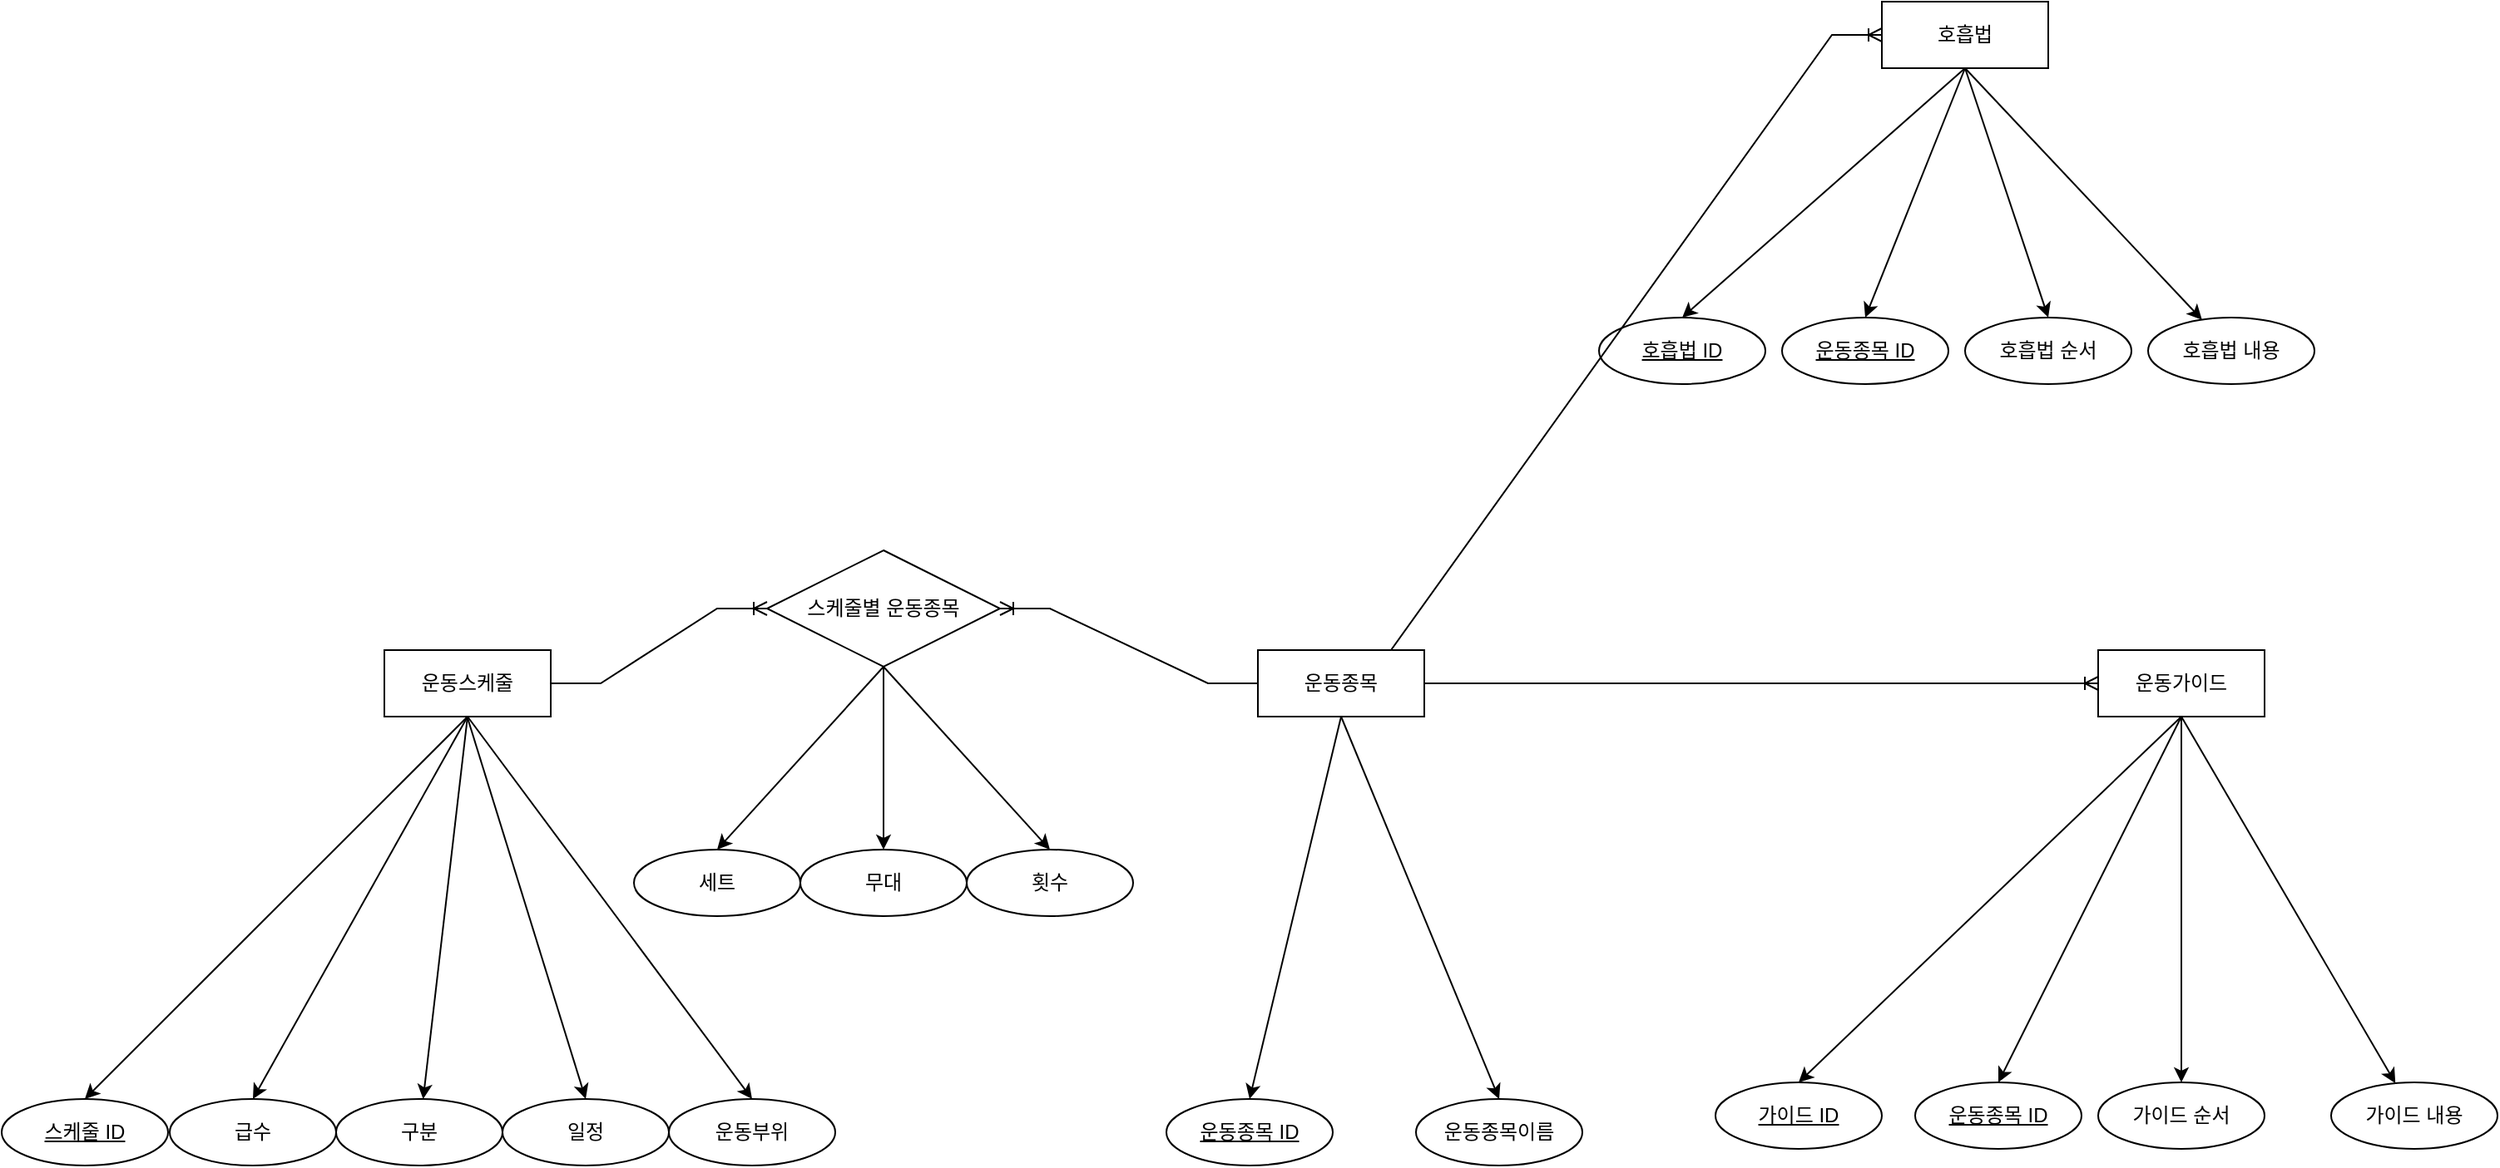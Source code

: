 <mxfile version="18.1.3" type="device"><diagram id="R2lEEEUBdFMjLlhIrx00" name="Page-1"><mxGraphModel dx="946" dy="503" grid="1" gridSize="10" guides="1" tooltips="1" connect="1" arrows="1" fold="1" page="1" pageScale="1" pageWidth="3300" pageHeight="4681" math="0" shadow="0" extFonts="Permanent Marker^https://fonts.googleapis.com/css?family=Permanent+Marker"><root><mxCell id="0"/><mxCell id="1" parent="0"/><mxCell id="ZDJEBfy4mAzWYvqqGStF-1" value="운동스케줄" style="whiteSpace=wrap;html=1;align=center;" vertex="1" parent="1"><mxGeometry x="1740" y="1300" width="100" height="40" as="geometry"/></mxCell><mxCell id="ZDJEBfy4mAzWYvqqGStF-3" value="스케줄 ID" style="ellipse;whiteSpace=wrap;html=1;align=center;fontStyle=4;" vertex="1" parent="1"><mxGeometry x="1510" y="1570" width="100" height="40" as="geometry"/></mxCell><mxCell id="ZDJEBfy4mAzWYvqqGStF-4" value="급수" style="ellipse;whiteSpace=wrap;html=1;align=center;" vertex="1" parent="1"><mxGeometry x="1611" y="1570" width="100" height="40" as="geometry"/></mxCell><mxCell id="ZDJEBfy4mAzWYvqqGStF-5" value="구분" style="ellipse;whiteSpace=wrap;html=1;align=center;" vertex="1" parent="1"><mxGeometry x="1711" y="1570" width="100" height="40" as="geometry"/></mxCell><mxCell id="ZDJEBfy4mAzWYvqqGStF-6" value="일정" style="ellipse;whiteSpace=wrap;html=1;align=center;" vertex="1" parent="1"><mxGeometry x="1811" y="1570" width="100" height="40" as="geometry"/></mxCell><mxCell id="ZDJEBfy4mAzWYvqqGStF-7" value="운동부위" style="ellipse;whiteSpace=wrap;html=1;align=center;" vertex="1" parent="1"><mxGeometry x="1911" y="1570" width="100" height="40" as="geometry"/></mxCell><mxCell id="ZDJEBfy4mAzWYvqqGStF-9" value="" style="endArrow=classic;html=1;rounded=0;entryX=0.5;entryY=0;entryDx=0;entryDy=0;" edge="1" parent="1" target="ZDJEBfy4mAzWYvqqGStF-3"><mxGeometry width="50" height="50" relative="1" as="geometry"><mxPoint x="1790" y="1340" as="sourcePoint"/><mxPoint x="1840" y="1290" as="targetPoint"/></mxGeometry></mxCell><mxCell id="ZDJEBfy4mAzWYvqqGStF-10" value="" style="endArrow=classic;html=1;rounded=0;entryX=0.5;entryY=0;entryDx=0;entryDy=0;" edge="1" parent="1" target="ZDJEBfy4mAzWYvqqGStF-4"><mxGeometry width="50" height="50" relative="1" as="geometry"><mxPoint x="1790" y="1340" as="sourcePoint"/><mxPoint x="1590" y="1390" as="targetPoint"/></mxGeometry></mxCell><mxCell id="ZDJEBfy4mAzWYvqqGStF-11" value="" style="endArrow=classic;html=1;rounded=0;" edge="1" parent="1" target="ZDJEBfy4mAzWYvqqGStF-5"><mxGeometry width="50" height="50" relative="1" as="geometry"><mxPoint x="1790" y="1340" as="sourcePoint"/><mxPoint x="1690" y="1390" as="targetPoint"/></mxGeometry></mxCell><mxCell id="ZDJEBfy4mAzWYvqqGStF-12" value="" style="endArrow=classic;html=1;rounded=0;entryX=0.5;entryY=0;entryDx=0;entryDy=0;" edge="1" parent="1" target="ZDJEBfy4mAzWYvqqGStF-6"><mxGeometry width="50" height="50" relative="1" as="geometry"><mxPoint x="1789.76" y="1340" as="sourcePoint"/><mxPoint x="1789.76" y="1390" as="targetPoint"/></mxGeometry></mxCell><mxCell id="ZDJEBfy4mAzWYvqqGStF-13" value="" style="endArrow=classic;html=1;rounded=0;entryX=0.5;entryY=0;entryDx=0;entryDy=0;" edge="1" parent="1" target="ZDJEBfy4mAzWYvqqGStF-7"><mxGeometry width="50" height="50" relative="1" as="geometry"><mxPoint x="1790.0" y="1340" as="sourcePoint"/><mxPoint x="1890.24" y="1390" as="targetPoint"/></mxGeometry></mxCell><mxCell id="ZDJEBfy4mAzWYvqqGStF-14" value="운동종목" style="whiteSpace=wrap;html=1;align=center;" vertex="1" parent="1"><mxGeometry x="2265" y="1300" width="100" height="40" as="geometry"/></mxCell><mxCell id="ZDJEBfy4mAzWYvqqGStF-15" value="운동종목 ID" style="ellipse;whiteSpace=wrap;html=1;align=center;fontStyle=4;" vertex="1" parent="1"><mxGeometry x="2210" y="1570" width="100" height="40" as="geometry"/></mxCell><mxCell id="ZDJEBfy4mAzWYvqqGStF-16" value="운동종목이름" style="ellipse;whiteSpace=wrap;html=1;align=center;" vertex="1" parent="1"><mxGeometry x="2360" y="1570" width="100" height="40" as="geometry"/></mxCell><mxCell id="ZDJEBfy4mAzWYvqqGStF-20" value="" style="endArrow=classic;html=1;rounded=0;entryX=0.5;entryY=0;entryDx=0;entryDy=0;" edge="1" target="ZDJEBfy4mAzWYvqqGStF-15" parent="1"><mxGeometry width="50" height="50" relative="1" as="geometry"><mxPoint x="2315" y="1340" as="sourcePoint"/><mxPoint x="2365" y="1290" as="targetPoint"/></mxGeometry></mxCell><mxCell id="ZDJEBfy4mAzWYvqqGStF-21" value="" style="endArrow=classic;html=1;rounded=0;entryX=0.5;entryY=0;entryDx=0;entryDy=0;" edge="1" target="ZDJEBfy4mAzWYvqqGStF-16" parent="1"><mxGeometry width="50" height="50" relative="1" as="geometry"><mxPoint x="2315" y="1340" as="sourcePoint"/><mxPoint x="2115" y="1390" as="targetPoint"/></mxGeometry></mxCell><mxCell id="ZDJEBfy4mAzWYvqqGStF-25" value="스케줄별 운동종목" style="shape=rhombus;perimeter=rhombusPerimeter;whiteSpace=wrap;html=1;align=center;" vertex="1" parent="1"><mxGeometry x="1970" y="1240" width="140" height="70" as="geometry"/></mxCell><mxCell id="ZDJEBfy4mAzWYvqqGStF-26" value="" style="edgeStyle=entityRelationEdgeStyle;fontSize=12;html=1;endArrow=ERoneToMany;rounded=0;entryX=0;entryY=0.5;entryDx=0;entryDy=0;" edge="1" parent="1" target="ZDJEBfy4mAzWYvqqGStF-25"><mxGeometry width="100" height="100" relative="1" as="geometry"><mxPoint x="1840" y="1320" as="sourcePoint"/><mxPoint x="1940" y="1220" as="targetPoint"/></mxGeometry></mxCell><mxCell id="ZDJEBfy4mAzWYvqqGStF-27" value="" style="edgeStyle=entityRelationEdgeStyle;fontSize=12;html=1;endArrow=ERoneToMany;rounded=0;exitX=0;exitY=0.5;exitDx=0;exitDy=0;" edge="1" parent="1" source="ZDJEBfy4mAzWYvqqGStF-14" target="ZDJEBfy4mAzWYvqqGStF-25"><mxGeometry width="100" height="100" relative="1" as="geometry"><mxPoint x="2140" y="1380" as="sourcePoint"/><mxPoint x="2240" y="1280" as="targetPoint"/></mxGeometry></mxCell><mxCell id="ZDJEBfy4mAzWYvqqGStF-28" value="세트" style="ellipse;whiteSpace=wrap;html=1;align=center;" vertex="1" parent="1"><mxGeometry x="1890" y="1420" width="100" height="40" as="geometry"/></mxCell><mxCell id="ZDJEBfy4mAzWYvqqGStF-29" value="무대" style="ellipse;whiteSpace=wrap;html=1;align=center;" vertex="1" parent="1"><mxGeometry x="1990" y="1420" width="100" height="40" as="geometry"/></mxCell><mxCell id="ZDJEBfy4mAzWYvqqGStF-30" value="횟수" style="ellipse;whiteSpace=wrap;html=1;align=center;" vertex="1" parent="1"><mxGeometry x="2090" y="1420" width="100" height="40" as="geometry"/></mxCell><mxCell id="ZDJEBfy4mAzWYvqqGStF-31" value="" style="endArrow=classic;html=1;rounded=0;entryX=0.5;entryY=0;entryDx=0;entryDy=0;exitX=0.5;exitY=1;exitDx=0;exitDy=0;" edge="1" parent="1" source="ZDJEBfy4mAzWYvqqGStF-25" target="ZDJEBfy4mAzWYvqqGStF-28"><mxGeometry width="50" height="50" relative="1" as="geometry"><mxPoint x="2040.0" y="1350" as="sourcePoint"/><mxPoint x="2140.24" y="1460" as="targetPoint"/></mxGeometry></mxCell><mxCell id="ZDJEBfy4mAzWYvqqGStF-32" value="" style="endArrow=classic;html=1;rounded=0;entryX=0.5;entryY=0;entryDx=0;entryDy=0;exitX=0.5;exitY=1;exitDx=0;exitDy=0;" edge="1" parent="1" target="ZDJEBfy4mAzWYvqqGStF-29"><mxGeometry width="50" height="50" relative="1" as="geometry"><mxPoint x="2040" y="1310" as="sourcePoint"/><mxPoint x="1950" y="1360" as="targetPoint"/></mxGeometry></mxCell><mxCell id="ZDJEBfy4mAzWYvqqGStF-33" value="" style="endArrow=classic;html=1;rounded=0;entryX=0.5;entryY=0;entryDx=0;entryDy=0;exitX=0.5;exitY=1;exitDx=0;exitDy=0;" edge="1" parent="1" target="ZDJEBfy4mAzWYvqqGStF-30"><mxGeometry width="50" height="50" relative="1" as="geometry"><mxPoint x="2040" y="1310" as="sourcePoint"/><mxPoint x="2050" y="1360" as="targetPoint"/></mxGeometry></mxCell><mxCell id="ZDJEBfy4mAzWYvqqGStF-34" value="운동가이드" style="whiteSpace=wrap;html=1;align=center;" vertex="1" parent="1"><mxGeometry x="2770" y="1300" width="100" height="40" as="geometry"/></mxCell><mxCell id="ZDJEBfy4mAzWYvqqGStF-35" value="가이드 ID" style="ellipse;whiteSpace=wrap;html=1;align=center;fontStyle=4;" vertex="1" parent="1"><mxGeometry x="2540" y="1560" width="100" height="40" as="geometry"/></mxCell><mxCell id="ZDJEBfy4mAzWYvqqGStF-36" value="가이드 순서" style="ellipse;whiteSpace=wrap;html=1;align=center;" vertex="1" parent="1"><mxGeometry x="2770" y="1560" width="100" height="40" as="geometry"/></mxCell><mxCell id="ZDJEBfy4mAzWYvqqGStF-37" value="가이드 내용" style="ellipse;whiteSpace=wrap;html=1;align=center;" vertex="1" parent="1"><mxGeometry x="2910" y="1560" width="100" height="40" as="geometry"/></mxCell><mxCell id="ZDJEBfy4mAzWYvqqGStF-40" value="" style="endArrow=classic;html=1;rounded=0;entryX=0.5;entryY=0;entryDx=0;entryDy=0;" edge="1" target="ZDJEBfy4mAzWYvqqGStF-35" parent="1"><mxGeometry width="50" height="50" relative="1" as="geometry"><mxPoint x="2820" y="1340" as="sourcePoint"/><mxPoint x="2870" y="1290" as="targetPoint"/></mxGeometry></mxCell><mxCell id="ZDJEBfy4mAzWYvqqGStF-41" value="" style="endArrow=classic;html=1;rounded=0;entryX=0.5;entryY=0;entryDx=0;entryDy=0;" edge="1" target="ZDJEBfy4mAzWYvqqGStF-36" parent="1"><mxGeometry width="50" height="50" relative="1" as="geometry"><mxPoint x="2820" y="1340" as="sourcePoint"/><mxPoint x="2620" y="1390" as="targetPoint"/></mxGeometry></mxCell><mxCell id="ZDJEBfy4mAzWYvqqGStF-42" value="" style="endArrow=classic;html=1;rounded=0;" edge="1" target="ZDJEBfy4mAzWYvqqGStF-37" parent="1"><mxGeometry width="50" height="50" relative="1" as="geometry"><mxPoint x="2820" y="1340" as="sourcePoint"/><mxPoint x="2720" y="1390" as="targetPoint"/></mxGeometry></mxCell><mxCell id="ZDJEBfy4mAzWYvqqGStF-47" value="운동종목 ID" style="ellipse;whiteSpace=wrap;html=1;align=center;fontStyle=4;" vertex="1" parent="1"><mxGeometry x="2660" y="1560" width="100" height="40" as="geometry"/></mxCell><mxCell id="ZDJEBfy4mAzWYvqqGStF-48" value="" style="endArrow=classic;html=1;rounded=0;entryX=0.5;entryY=0;entryDx=0;entryDy=0;" edge="1" parent="1" target="ZDJEBfy4mAzWYvqqGStF-47"><mxGeometry width="50" height="50" relative="1" as="geometry"><mxPoint x="2820" y="1340" as="sourcePoint"/><mxPoint x="2600" y="1570" as="targetPoint"/></mxGeometry></mxCell><mxCell id="ZDJEBfy4mAzWYvqqGStF-49" value="" style="edgeStyle=entityRelationEdgeStyle;fontSize=12;html=1;endArrow=ERoneToMany;rounded=0;exitX=1;exitY=0.5;exitDx=0;exitDy=0;entryX=0;entryY=0.5;entryDx=0;entryDy=0;" edge="1" parent="1" source="ZDJEBfy4mAzWYvqqGStF-14" target="ZDJEBfy4mAzWYvqqGStF-34"><mxGeometry width="100" height="100" relative="1" as="geometry"><mxPoint x="2365" y="1325" as="sourcePoint"/><mxPoint x="2210" y="1280" as="targetPoint"/></mxGeometry></mxCell><mxCell id="ZDJEBfy4mAzWYvqqGStF-50" value="호흡법" style="whiteSpace=wrap;html=1;align=center;" vertex="1" parent="1"><mxGeometry x="2640" y="910" width="100" height="40" as="geometry"/></mxCell><mxCell id="ZDJEBfy4mAzWYvqqGStF-51" value="호흡법 ID" style="ellipse;whiteSpace=wrap;html=1;align=center;fontStyle=4;" vertex="1" parent="1"><mxGeometry x="2470" y="1100" width="100" height="40" as="geometry"/></mxCell><mxCell id="ZDJEBfy4mAzWYvqqGStF-52" value="호흡법 순서" style="ellipse;whiteSpace=wrap;html=1;align=center;" vertex="1" parent="1"><mxGeometry x="2690" y="1100" width="100" height="40" as="geometry"/></mxCell><mxCell id="ZDJEBfy4mAzWYvqqGStF-53" value="호흡법 내용" style="ellipse;whiteSpace=wrap;html=1;align=center;" vertex="1" parent="1"><mxGeometry x="2800" y="1100" width="100" height="40" as="geometry"/></mxCell><mxCell id="ZDJEBfy4mAzWYvqqGStF-54" value="" style="endArrow=classic;html=1;rounded=0;entryX=0.5;entryY=0;entryDx=0;entryDy=0;" edge="1" target="ZDJEBfy4mAzWYvqqGStF-51" parent="1"><mxGeometry width="50" height="50" relative="1" as="geometry"><mxPoint x="2690" y="950" as="sourcePoint"/><mxPoint x="2740" y="900" as="targetPoint"/></mxGeometry></mxCell><mxCell id="ZDJEBfy4mAzWYvqqGStF-55" value="" style="endArrow=classic;html=1;rounded=0;entryX=0.5;entryY=0;entryDx=0;entryDy=0;" edge="1" target="ZDJEBfy4mAzWYvqqGStF-52" parent="1"><mxGeometry width="50" height="50" relative="1" as="geometry"><mxPoint x="2690" y="950" as="sourcePoint"/><mxPoint x="2490" y="1000" as="targetPoint"/></mxGeometry></mxCell><mxCell id="ZDJEBfy4mAzWYvqqGStF-56" value="" style="endArrow=classic;html=1;rounded=0;" edge="1" target="ZDJEBfy4mAzWYvqqGStF-53" parent="1"><mxGeometry width="50" height="50" relative="1" as="geometry"><mxPoint x="2690" y="950" as="sourcePoint"/><mxPoint x="2590" y="1000" as="targetPoint"/></mxGeometry></mxCell><mxCell id="ZDJEBfy4mAzWYvqqGStF-57" value="운동종목 ID" style="ellipse;whiteSpace=wrap;html=1;align=center;fontStyle=4;" vertex="1" parent="1"><mxGeometry x="2580" y="1100" width="100" height="40" as="geometry"/></mxCell><mxCell id="ZDJEBfy4mAzWYvqqGStF-58" value="" style="endArrow=classic;html=1;rounded=0;entryX=0.5;entryY=0;entryDx=0;entryDy=0;" edge="1" target="ZDJEBfy4mAzWYvqqGStF-57" parent="1"><mxGeometry width="50" height="50" relative="1" as="geometry"><mxPoint x="2690" y="950" as="sourcePoint"/><mxPoint x="2470" y="1180" as="targetPoint"/></mxGeometry></mxCell><mxCell id="ZDJEBfy4mAzWYvqqGStF-59" value="" style="edgeStyle=entityRelationEdgeStyle;fontSize=12;html=1;endArrow=ERoneToMany;rounded=0;entryX=0;entryY=0.5;entryDx=0;entryDy=0;exitX=0.5;exitY=0;exitDx=0;exitDy=0;" edge="1" parent="1" source="ZDJEBfy4mAzWYvqqGStF-14" target="ZDJEBfy4mAzWYvqqGStF-50"><mxGeometry width="100" height="100" relative="1" as="geometry"><mxPoint x="2310" y="1290" as="sourcePoint"/><mxPoint x="2715" y="1290" as="targetPoint"/></mxGeometry></mxCell></root></mxGraphModel></diagram></mxfile>